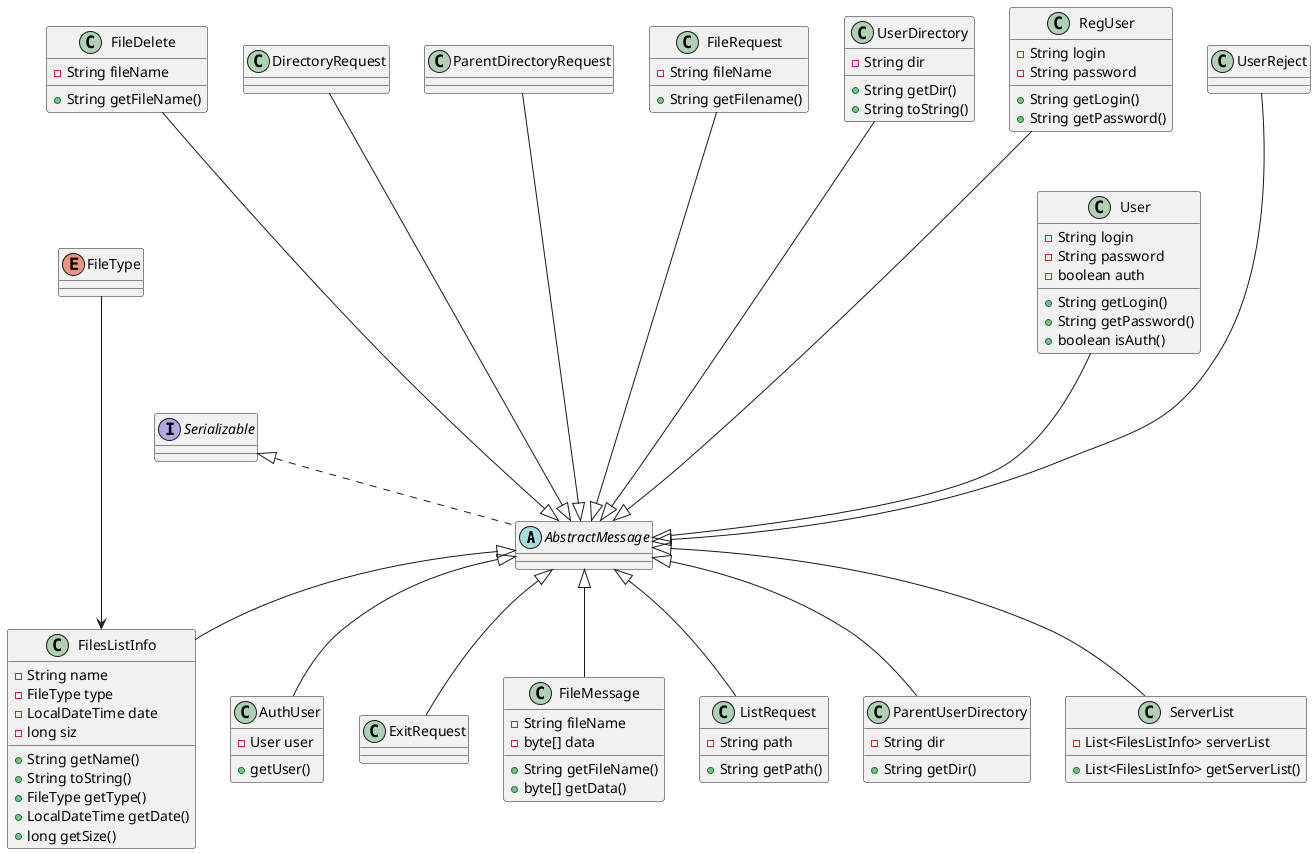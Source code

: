 @startuml
'https://plantuml.com/class-diagram

abstract class AbstractMessage implements Serializable
class AuthUser extends  AbstractMessage
class ExitRequest extends AbstractMessage
class FileMessage extends AbstractMessage
class FilesListInfo extends AbstractMessage
enum FileType
class ListRequest extends AbstractMessage
class ParentUserDirectory extends AbstractMessage
class ServerList extends AbstractMessage
FileDelete ----|> AbstractMessage
DirectoryRequest ----|> AbstractMessage
ParentDirectoryRequest ----|> AbstractMessage
FileRequest ----|> AbstractMessage
UserDirectory ----|> AbstractMessage
RegUser ----|> AbstractMessage
User ---|> AbstractMessage
UserReject ----|>AbstractMessage

class AuthUser{
- User user
+  getUser()
}
class FileDelete{
- String fileName
+ String getFileName()
}
class FileMessage{
- String fileName
- byte[] data
+ String getFileName()
+ byte[] getData()
}
class FileRequest{
- String fileName
+ String getFilename()
}
 FileType ----> FilesListInfo
 class FilesListInfo{
 - String name
 - FileType type
 - LocalDateTime date
 - long siz
 +String getName()
 +String toString()
 +FileType getType()
 +LocalDateTime getDate()
 +long getSize()
 }

class ListRequest{
- String path
+ String getPath()
}
class ParentUserDirectory{
-String dir
+ String getDir()
}
class RegUser{
-  String login
- String password
+String getLogin()
+String getPassword()
}
class ServerList{
- List<FilesListInfo> serverList
+List<FilesListInfo> getServerList()
}
class User{
-String login
-String password
-boolean auth
+ String getLogin()
+ String getPassword()
+ boolean isAuth()
}

class UserDirectory{
-String dir
+ String getDir()
+String toString()
}

@enduml